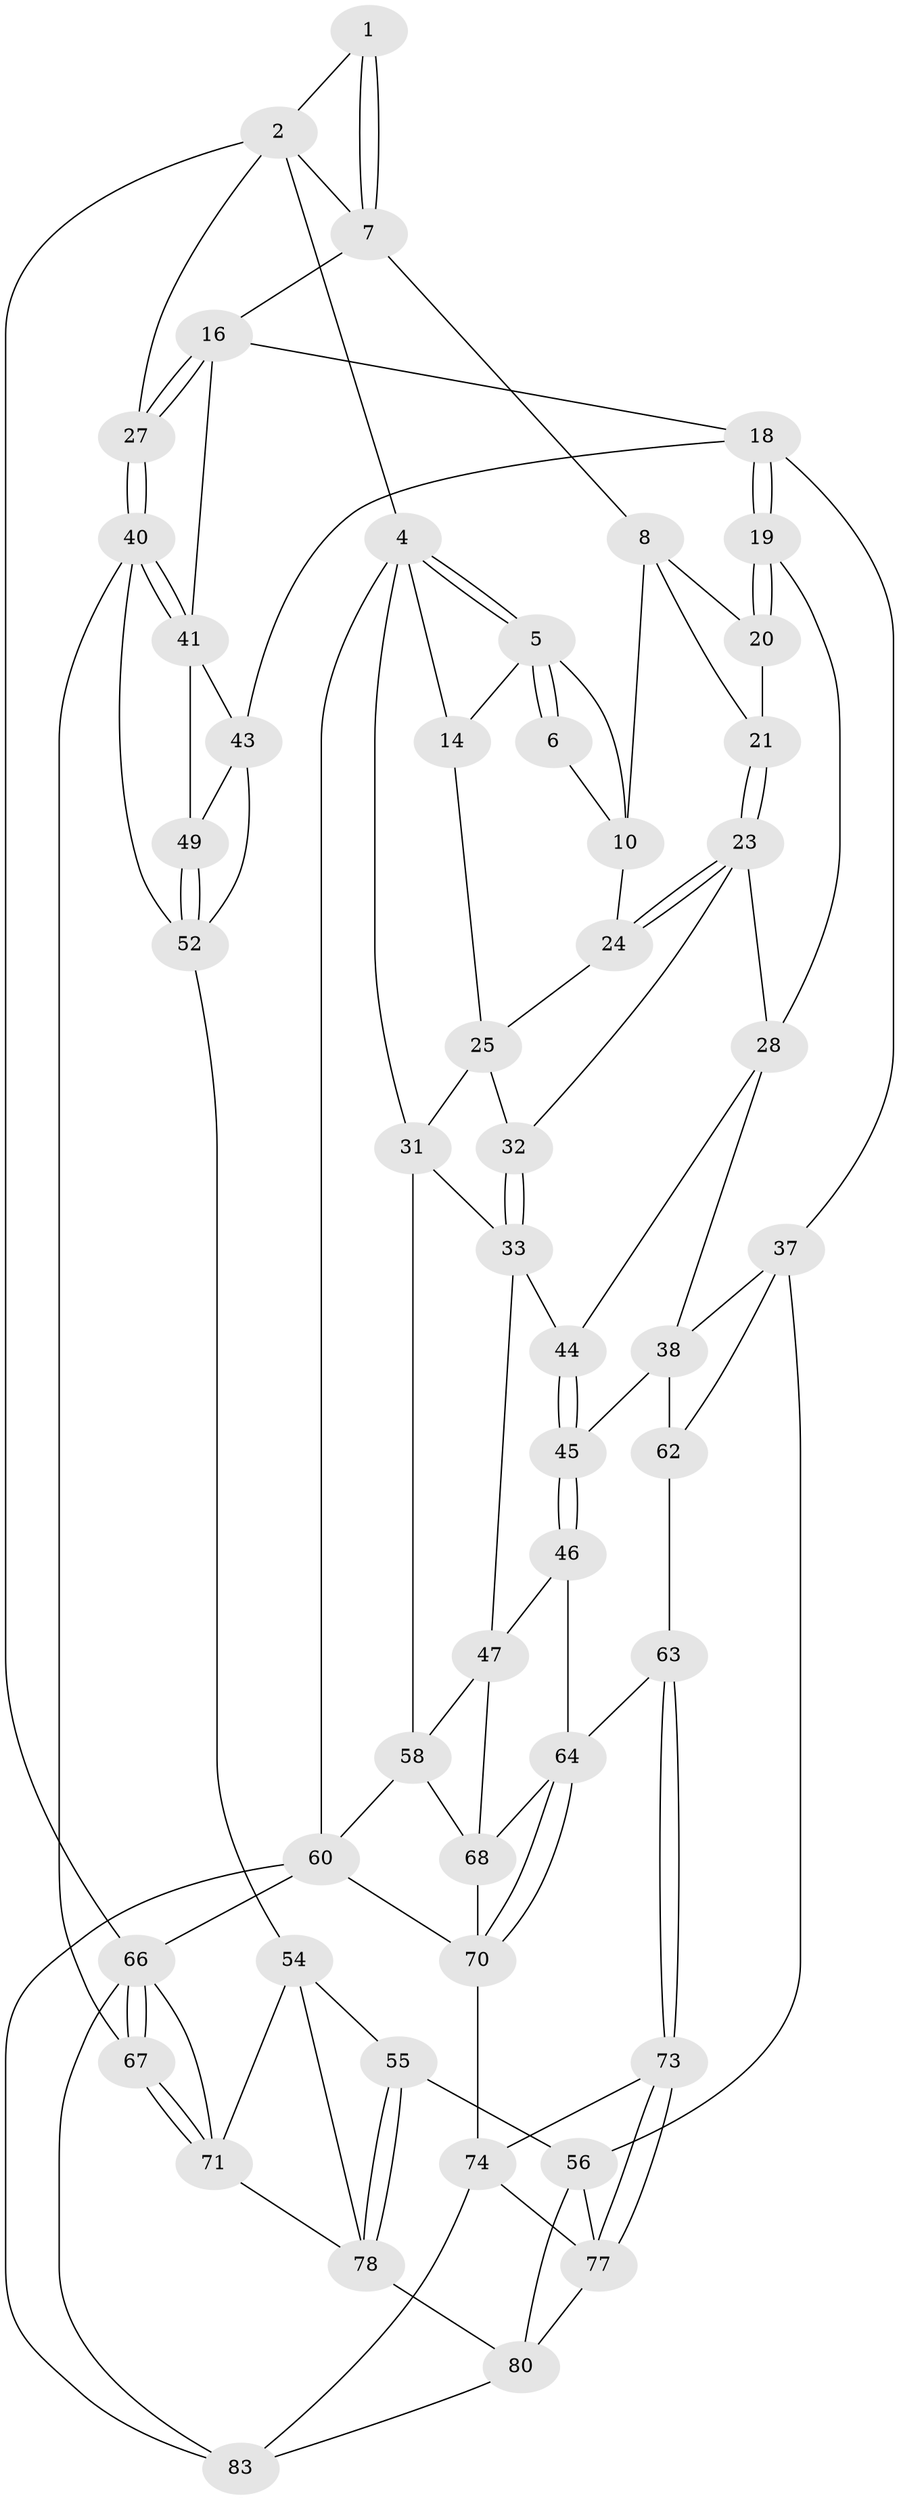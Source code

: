 // Generated by graph-tools (version 1.1) at 2025/24/03/03/25 07:24:32]
// undirected, 52 vertices, 116 edges
graph export_dot {
graph [start="1"]
  node [color=gray90,style=filled];
  1 [pos="+0.6277442893234156+0"];
  2 [pos="+0.9684515194613924+0",super="+3"];
  4 [pos="+0+0",super="+15"];
  5 [pos="+0.16052814885093344+0",super="+13"];
  6 [pos="+0.37693677368810796+0"];
  7 [pos="+0.6344920168098592+0",super="+11"];
  8 [pos="+0.6328123857360576+0",super="+9"];
  10 [pos="+0.41108833593155536+0.01284206160584113",super="+12"];
  14 [pos="+0.13012448543717764+0.17518139450873338"];
  16 [pos="+0.8252044261052306+0.1868192312971236",super="+17"];
  18 [pos="+0.7336282658984203+0.2898505519757222",super="+36"];
  19 [pos="+0.6950199354145137+0.2734480983501904",super="+26"];
  20 [pos="+0.6016388081334518+0.07828365934868838",super="+22"];
  21 [pos="+0.42354280333441047+0.1849799405424274"];
  23 [pos="+0.40746211771004737+0.20682585576596274",super="+29"];
  24 [pos="+0.3082492190790829+0.11116613385283192"];
  25 [pos="+0.13343929373091779+0.20656523896057474",super="+30"];
  27 [pos="+1+0.06364711239093164"];
  28 [pos="+0.40897197311988776+0.30556252035178155",super="+39"];
  31 [pos="+0+0.2839584751494711",super="+35"];
  32 [pos="+0.15750120564526837+0.26048447721010853"];
  33 [pos="+0.14052602342313453+0.38609768438221087",super="+34"];
  37 [pos="+0.6470643717865312+0.4921742807245983",super="+57"];
  38 [pos="+0.43880148747905573+0.444054517842786",super="+48"];
  40 [pos="+1+0.35028342569681187",super="+51"];
  41 [pos="+0.9516349853696894+0.42029804650660674",super="+42"];
  43 [pos="+0.8213617806801774+0.4866813559921803",super="+50"];
  44 [pos="+0.21516013945717546+0.43231971825755944"];
  45 [pos="+0.25399662460472183+0.5294479883364688"];
  46 [pos="+0.2278591676841428+0.5630625306508314"];
  47 [pos="+0.09489651204134074+0.5258768610196439",super="+61"];
  49 [pos="+0.9369062480036747+0.4450885067978044"];
  52 [pos="+0.9505863759614848+0.617769264312378",super="+53"];
  54 [pos="+0.8000432217753348+0.6423629014939788",super="+72"];
  55 [pos="+0.7813300584173679+0.6487964314242379"];
  56 [pos="+0.6907847759956471+0.6388385461575525",super="+76"];
  58 [pos="+0+0.7226957753648042",super="+59"];
  60 [pos="+0+1",super="+85"];
  62 [pos="+0.4347177793044503+0.6456926770414392"];
  63 [pos="+0.4322487127593046+0.6507093735984348"];
  64 [pos="+0.2652332559112384+0.6684603110701254",super="+65"];
  66 [pos="+1+1",super="+82"];
  67 [pos="+1+0.7697905193741497"];
  68 [pos="+0.1194587951785769+0.6573642715059753",super="+69"];
  70 [pos="+0.20551133641231137+0.8136560347633349",super="+75"];
  71 [pos="+1+0.79879739723579",super="+81"];
  73 [pos="+0.4440414307562763+0.79618771336665"];
  74 [pos="+0.3166436873229564+0.8529574089866748",super="+87"];
  77 [pos="+0.5453512812896533+0.8505797308939768",super="+86"];
  78 [pos="+0.8277555453237257+0.8294684111219311",super="+79"];
  80 [pos="+0.7744786529462802+0.8846673166493361",super="+84"];
  83 [pos="+0.8171341298440886+1",super="+88"];
  1 -- 2;
  1 -- 7;
  1 -- 7;
  2 -- 27;
  2 -- 4;
  2 -- 66;
  2 -- 7;
  4 -- 5;
  4 -- 5;
  4 -- 60;
  4 -- 14;
  4 -- 31;
  5 -- 6;
  5 -- 6;
  5 -- 14;
  5 -- 10;
  6 -- 10;
  7 -- 8;
  7 -- 16;
  8 -- 20;
  8 -- 10;
  8 -- 21;
  10 -- 24;
  14 -- 25;
  16 -- 27;
  16 -- 27;
  16 -- 18;
  16 -- 41;
  18 -- 19;
  18 -- 19;
  18 -- 43;
  18 -- 37;
  19 -- 20 [weight=2];
  19 -- 20;
  19 -- 28;
  20 -- 21;
  21 -- 23;
  21 -- 23;
  23 -- 24;
  23 -- 24;
  23 -- 32;
  23 -- 28;
  24 -- 25;
  25 -- 32;
  25 -- 31;
  27 -- 40;
  27 -- 40;
  28 -- 38;
  28 -- 44;
  31 -- 33;
  31 -- 58;
  32 -- 33;
  32 -- 33;
  33 -- 44;
  33 -- 47;
  37 -- 38;
  37 -- 56;
  37 -- 62;
  38 -- 62;
  38 -- 45;
  40 -- 41;
  40 -- 41;
  40 -- 67;
  40 -- 52;
  41 -- 49;
  41 -- 43;
  43 -- 49;
  43 -- 52;
  44 -- 45;
  44 -- 45;
  45 -- 46;
  45 -- 46;
  46 -- 47;
  46 -- 64;
  47 -- 58;
  47 -- 68;
  49 -- 52;
  49 -- 52;
  52 -- 54;
  54 -- 55;
  54 -- 78;
  54 -- 71;
  55 -- 56;
  55 -- 78;
  55 -- 78;
  56 -- 80;
  56 -- 77;
  58 -- 60;
  58 -- 68;
  60 -- 66;
  60 -- 83;
  60 -- 70;
  62 -- 63;
  63 -- 64;
  63 -- 73;
  63 -- 73;
  64 -- 70;
  64 -- 70;
  64 -- 68;
  66 -- 67;
  66 -- 67;
  66 -- 83;
  66 -- 71;
  67 -- 71;
  67 -- 71;
  68 -- 70;
  70 -- 74;
  71 -- 78;
  73 -- 74;
  73 -- 77;
  73 -- 77;
  74 -- 83;
  74 -- 77;
  77 -- 80;
  78 -- 80;
  80 -- 83;
}
